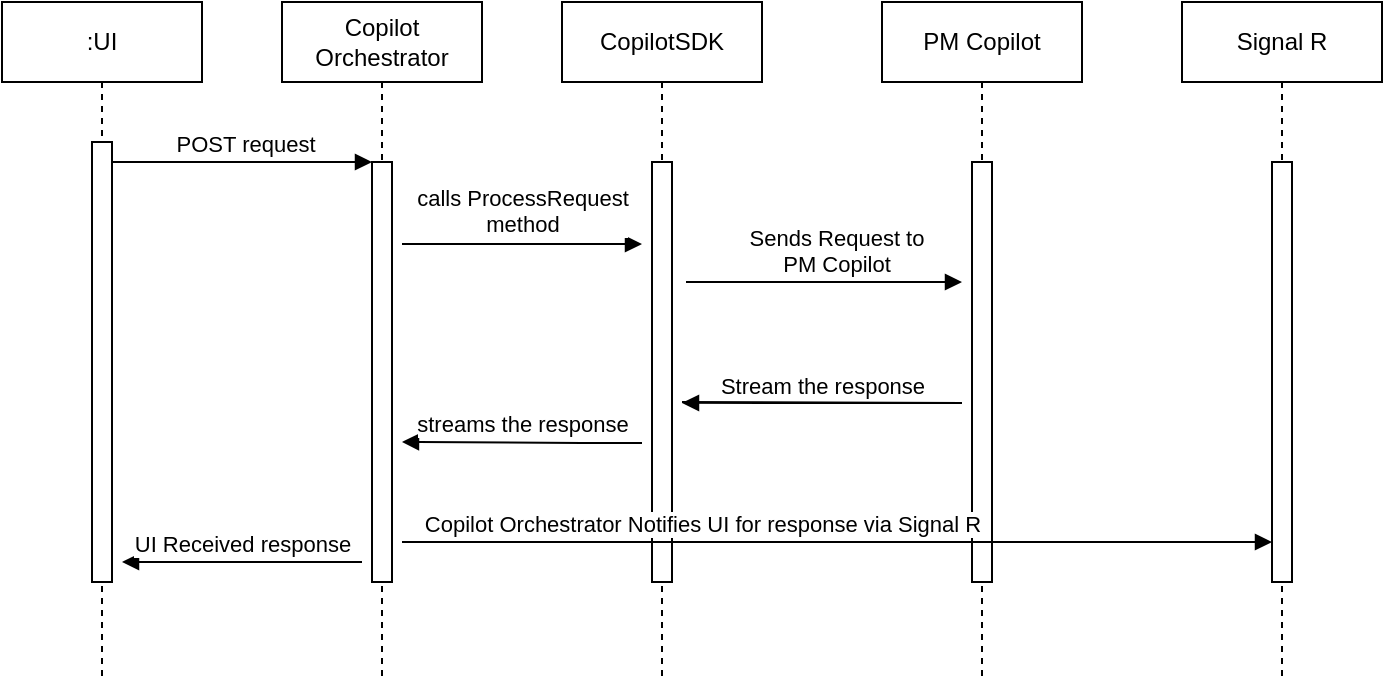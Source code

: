 <mxfile version="26.2.12">
  <diagram name="Page-1" id="4-_BLNnrEI8hczl1xUvS">
    <mxGraphModel dx="1005" dy="458" grid="1" gridSize="10" guides="1" tooltips="1" connect="1" arrows="1" fold="1" page="1" pageScale="1" pageWidth="850" pageHeight="1100" math="0" shadow="0">
      <root>
        <mxCell id="0" />
        <mxCell id="1" parent="0" />
        <mxCell id="Ppow9pOwHWjp93ZJXgrD-1" value=":UI" style="shape=umlLifeline;perimeter=lifelinePerimeter;whiteSpace=wrap;html=1;container=0;dropTarget=0;collapsible=0;recursiveResize=0;outlineConnect=0;portConstraint=eastwest;newEdgeStyle={&quot;edgeStyle&quot;:&quot;elbowEdgeStyle&quot;,&quot;elbow&quot;:&quot;vertical&quot;,&quot;curved&quot;:0,&quot;rounded&quot;:0};" vertex="1" parent="1">
          <mxGeometry x="80" y="60" width="100" height="340" as="geometry" />
        </mxCell>
        <mxCell id="Ppow9pOwHWjp93ZJXgrD-2" value="" style="html=1;points=[];perimeter=orthogonalPerimeter;outlineConnect=0;targetShapes=umlLifeline;portConstraint=eastwest;newEdgeStyle={&quot;edgeStyle&quot;:&quot;elbowEdgeStyle&quot;,&quot;elbow&quot;:&quot;vertical&quot;,&quot;curved&quot;:0,&quot;rounded&quot;:0};" vertex="1" parent="Ppow9pOwHWjp93ZJXgrD-1">
          <mxGeometry x="45" y="70" width="10" height="220" as="geometry" />
        </mxCell>
        <mxCell id="Ppow9pOwHWjp93ZJXgrD-3" value="Copilot Orchestrator" style="shape=umlLifeline;perimeter=lifelinePerimeter;whiteSpace=wrap;html=1;container=0;dropTarget=0;collapsible=0;recursiveResize=0;outlineConnect=0;portConstraint=eastwest;newEdgeStyle={&quot;edgeStyle&quot;:&quot;elbowEdgeStyle&quot;,&quot;elbow&quot;:&quot;vertical&quot;,&quot;curved&quot;:0,&quot;rounded&quot;:0};" vertex="1" parent="1">
          <mxGeometry x="220" y="60" width="100" height="340" as="geometry" />
        </mxCell>
        <mxCell id="Ppow9pOwHWjp93ZJXgrD-4" value="" style="html=1;points=[];perimeter=orthogonalPerimeter;outlineConnect=0;targetShapes=umlLifeline;portConstraint=eastwest;newEdgeStyle={&quot;edgeStyle&quot;:&quot;elbowEdgeStyle&quot;,&quot;elbow&quot;:&quot;vertical&quot;,&quot;curved&quot;:0,&quot;rounded&quot;:0};" vertex="1" parent="Ppow9pOwHWjp93ZJXgrD-3">
          <mxGeometry x="45" y="80" width="10" height="210" as="geometry" />
        </mxCell>
        <mxCell id="Ppow9pOwHWjp93ZJXgrD-5" value="&amp;nbsp;POST request" style="html=1;verticalAlign=bottom;endArrow=block;edgeStyle=elbowEdgeStyle;elbow=vertical;curved=0;rounded=0;" edge="1" parent="1" source="Ppow9pOwHWjp93ZJXgrD-2" target="Ppow9pOwHWjp93ZJXgrD-4">
          <mxGeometry relative="1" as="geometry">
            <mxPoint x="235" y="150" as="sourcePoint" />
            <Array as="points">
              <mxPoint x="220" y="140" />
            </Array>
          </mxGeometry>
        </mxCell>
        <mxCell id="Ppow9pOwHWjp93ZJXgrD-6" value="CopilotSDK" style="shape=umlLifeline;perimeter=lifelinePerimeter;whiteSpace=wrap;html=1;container=0;dropTarget=0;collapsible=0;recursiveResize=0;outlineConnect=0;portConstraint=eastwest;newEdgeStyle={&quot;edgeStyle&quot;:&quot;elbowEdgeStyle&quot;,&quot;elbow&quot;:&quot;vertical&quot;,&quot;curved&quot;:0,&quot;rounded&quot;:0};" vertex="1" parent="1">
          <mxGeometry x="360" y="60" width="100" height="340" as="geometry" />
        </mxCell>
        <mxCell id="Ppow9pOwHWjp93ZJXgrD-7" value="" style="html=1;points=[];perimeter=orthogonalPerimeter;outlineConnect=0;targetShapes=umlLifeline;portConstraint=eastwest;newEdgeStyle={&quot;edgeStyle&quot;:&quot;elbowEdgeStyle&quot;,&quot;elbow&quot;:&quot;vertical&quot;,&quot;curved&quot;:0,&quot;rounded&quot;:0};" vertex="1" parent="Ppow9pOwHWjp93ZJXgrD-6">
          <mxGeometry x="45" y="80" width="10" height="210" as="geometry" />
        </mxCell>
        <mxCell id="Ppow9pOwHWjp93ZJXgrD-8" value="calls ProcessRequest &lt;br&gt;method" style="html=1;verticalAlign=bottom;endArrow=block;edgeStyle=elbowEdgeStyle;elbow=vertical;curved=0;rounded=0;" edge="1" parent="1">
          <mxGeometry y="1" relative="1" as="geometry">
            <mxPoint x="280" y="181" as="sourcePoint" />
            <Array as="points">
              <mxPoint x="355" y="181" />
            </Array>
            <mxPoint x="400" y="181" as="targetPoint" />
            <mxPoint as="offset" />
          </mxGeometry>
        </mxCell>
        <mxCell id="Ppow9pOwHWjp93ZJXgrD-9" value="Signal R" style="shape=umlLifeline;perimeter=lifelinePerimeter;whiteSpace=wrap;html=1;container=0;dropTarget=0;collapsible=0;recursiveResize=0;outlineConnect=0;portConstraint=eastwest;newEdgeStyle={&quot;edgeStyle&quot;:&quot;elbowEdgeStyle&quot;,&quot;elbow&quot;:&quot;vertical&quot;,&quot;curved&quot;:0,&quot;rounded&quot;:0};" vertex="1" parent="1">
          <mxGeometry x="670" y="60" width="100" height="340" as="geometry" />
        </mxCell>
        <mxCell id="Ppow9pOwHWjp93ZJXgrD-10" value="" style="html=1;points=[];perimeter=orthogonalPerimeter;outlineConnect=0;targetShapes=umlLifeline;portConstraint=eastwest;newEdgeStyle={&quot;edgeStyle&quot;:&quot;elbowEdgeStyle&quot;,&quot;elbow&quot;:&quot;vertical&quot;,&quot;curved&quot;:0,&quot;rounded&quot;:0};" vertex="1" parent="Ppow9pOwHWjp93ZJXgrD-9">
          <mxGeometry x="45" y="80" width="10" height="210" as="geometry" />
        </mxCell>
        <mxCell id="Ppow9pOwHWjp93ZJXgrD-11" value="Sends Request to &lt;br&gt;PM Copilot" style="html=1;verticalAlign=bottom;endArrow=block;edgeStyle=elbowEdgeStyle;elbow=vertical;curved=0;rounded=0;" edge="1" parent="1">
          <mxGeometry x="0.087" relative="1" as="geometry">
            <mxPoint x="422" y="200" as="sourcePoint" />
            <Array as="points">
              <mxPoint x="497" y="200" />
            </Array>
            <mxPoint x="560" y="200" as="targetPoint" />
            <mxPoint as="offset" />
          </mxGeometry>
        </mxCell>
        <mxCell id="Ppow9pOwHWjp93ZJXgrD-12" value="UI Received&amp;nbsp;&lt;span style=&quot;background-color: light-dark(#ffffff, var(--ge-dark-color, #121212)); color: light-dark(rgb(0, 0, 0), rgb(255, 255, 255));&quot;&gt;response&lt;/span&gt;" style="html=1;verticalAlign=bottom;endArrow=block;edgeStyle=elbowEdgeStyle;elbow=horizontal;curved=0;rounded=0;" edge="1" parent="1">
          <mxGeometry relative="1" as="geometry">
            <mxPoint x="260" y="340" as="sourcePoint" />
            <Array as="points">
              <mxPoint x="230" y="340" />
            </Array>
            <mxPoint x="140" y="340" as="targetPoint" />
            <mxPoint as="offset" />
          </mxGeometry>
        </mxCell>
        <mxCell id="Ppow9pOwHWjp93ZJXgrD-13" value="PM Copilot" style="shape=umlLifeline;perimeter=lifelinePerimeter;whiteSpace=wrap;html=1;container=0;dropTarget=0;collapsible=0;recursiveResize=0;outlineConnect=0;portConstraint=eastwest;newEdgeStyle={&quot;edgeStyle&quot;:&quot;elbowEdgeStyle&quot;,&quot;elbow&quot;:&quot;vertical&quot;,&quot;curved&quot;:0,&quot;rounded&quot;:0};" vertex="1" parent="1">
          <mxGeometry x="520" y="60" width="100" height="340" as="geometry" />
        </mxCell>
        <mxCell id="Ppow9pOwHWjp93ZJXgrD-14" value="" style="html=1;points=[];perimeter=orthogonalPerimeter;outlineConnect=0;targetShapes=umlLifeline;portConstraint=eastwest;newEdgeStyle={&quot;edgeStyle&quot;:&quot;elbowEdgeStyle&quot;,&quot;elbow&quot;:&quot;vertical&quot;,&quot;curved&quot;:0,&quot;rounded&quot;:0};" vertex="1" parent="Ppow9pOwHWjp93ZJXgrD-13">
          <mxGeometry x="45" y="80" width="10" height="210" as="geometry" />
        </mxCell>
        <mxCell id="Ppow9pOwHWjp93ZJXgrD-15" value="Stream the response" style="html=1;verticalAlign=bottom;endArrow=block;edgeStyle=elbowEdgeStyle;elbow=vertical;curved=0;rounded=0;" edge="1" parent="1">
          <mxGeometry x="0.5" relative="1" as="geometry">
            <mxPoint x="420" y="260" as="sourcePoint" />
            <Array as="points">
              <mxPoint x="560" y="260.5" />
            </Array>
            <mxPoint x="420" y="260.5" as="targetPoint" />
            <mxPoint as="offset" />
          </mxGeometry>
        </mxCell>
        <mxCell id="Ppow9pOwHWjp93ZJXgrD-16" value="streams the response" style="html=1;verticalAlign=bottom;endArrow=block;edgeStyle=elbowEdgeStyle;elbow=horizontal;curved=0;rounded=0;" edge="1" parent="1">
          <mxGeometry x="0.004" relative="1" as="geometry">
            <mxPoint x="400" y="280.5" as="sourcePoint" />
            <Array as="points">
              <mxPoint x="370" y="280" />
            </Array>
            <mxPoint x="280" y="280" as="targetPoint" />
            <mxPoint as="offset" />
          </mxGeometry>
        </mxCell>
        <mxCell id="Ppow9pOwHWjp93ZJXgrD-17" value="Copilot Orchestrator Notifies UI for response via Signal R" style="html=1;verticalAlign=bottom;endArrow=block;edgeStyle=elbowEdgeStyle;elbow=vertical;curved=0;rounded=0;" edge="1" parent="1">
          <mxGeometry x="-0.31" relative="1" as="geometry">
            <mxPoint x="280" y="330" as="sourcePoint" />
            <Array as="points">
              <mxPoint x="355" y="330" />
            </Array>
            <mxPoint x="715" y="330" as="targetPoint" />
            <mxPoint as="offset" />
          </mxGeometry>
        </mxCell>
      </root>
    </mxGraphModel>
  </diagram>
</mxfile>
